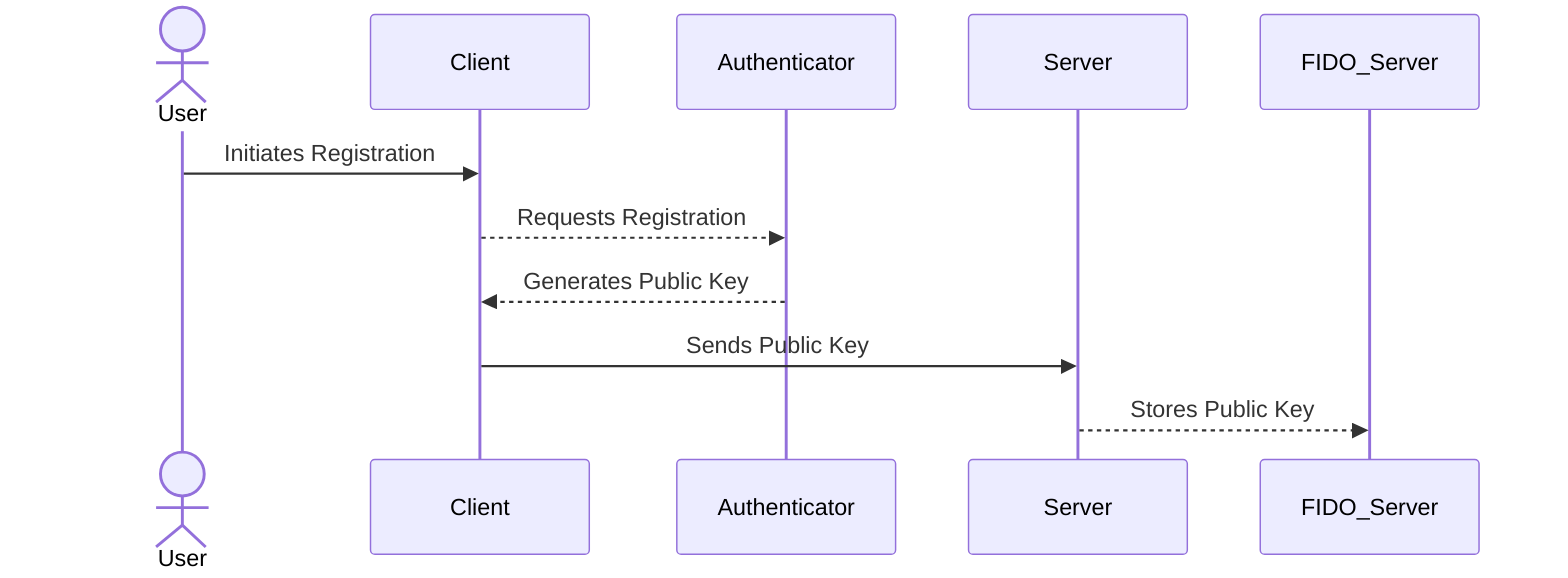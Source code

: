 sequenceDiagram
    actor User
    participant Client
    participant Authenticator
    participant Server
    participant FIDO_Server

    User ->> Client: Initiates Registration
    Client -->> Authenticator: Requests Registration
    Authenticator -->> Client: Generates Public Key
    Client ->> Server: Sends Public Key
    Server -->> FIDO_Server: Stores Public Key